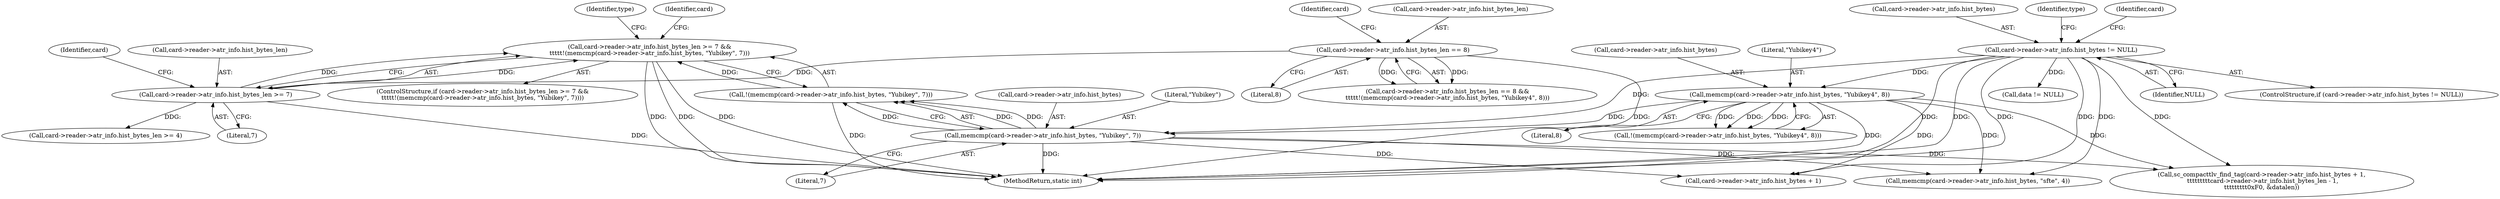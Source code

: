 digraph "0_OpenSC_8fe377e93b4b56060e5bbfb6f3142ceaeca744fa_15@API" {
"1000209" [label="(Call,card->reader->atr_info.hist_bytes_len >= 7 &&\n\t\t\t\t\t!(memcmp(card->reader->atr_info.hist_bytes, \"Yubikey\", 7)))"];
"1000210" [label="(Call,card->reader->atr_info.hist_bytes_len >= 7)"];
"1000183" [label="(Call,card->reader->atr_info.hist_bytes_len == 8)"];
"1000219" [label="(Call,!(memcmp(card->reader->atr_info.hist_bytes, \"Yubikey\", 7)))"];
"1000220" [label="(Call,memcmp(card->reader->atr_info.hist_bytes, \"Yubikey\", 7))"];
"1000171" [label="(Call,card->reader->atr_info.hist_bytes != NULL)"];
"1000193" [label="(Call,memcmp(card->reader->atr_info.hist_bytes, \"Yubikey4\", 8))"];
"1000187" [label="(Identifier,card)"];
"1000210" [label="(Call,card->reader->atr_info.hist_bytes_len >= 7)"];
"1000219" [label="(Call,!(memcmp(card->reader->atr_info.hist_bytes, \"Yubikey\", 7)))"];
"1000221" [label="(Call,card->reader->atr_info.hist_bytes)"];
"1000211" [label="(Call,card->reader->atr_info.hist_bytes_len)"];
"1000208" [label="(ControlStructure,if (card->reader->atr_info.hist_bytes_len >= 7 &&\n\t\t\t\t\t!(memcmp(card->reader->atr_info.hist_bytes, \"Yubikey\", 7))))"];
"1000220" [label="(Call,memcmp(card->reader->atr_info.hist_bytes, \"Yubikey\", 7))"];
"1000237" [label="(Call,card->reader->atr_info.hist_bytes_len >= 4)"];
"1000218" [label="(Literal,7)"];
"1000202" [label="(Literal,8)"];
"1000228" [label="(Literal,\"Yubikey\")"];
"1000171" [label="(Call,card->reader->atr_info.hist_bytes != NULL)"];
"1000289" [label="(Call,sc_compacttlv_find_tag(card->reader->atr_info.hist_bytes + 1,\n \t\t\t\t\t\t\t\t\tcard->reader->atr_info.hist_bytes_len - 1,\n\t\t\t\t\t\t\t\t\t0xF0, &datalen))"];
"1000179" [label="(Identifier,NULL)"];
"1000172" [label="(Call,card->reader->atr_info.hist_bytes)"];
"1000229" [label="(Literal,7)"];
"1000356" [label="(Identifier,type)"];
"1000241" [label="(Identifier,card)"];
"1000232" [label="(Identifier,type)"];
"1000290" [label="(Call,card->reader->atr_info.hist_bytes + 1)"];
"1000192" [label="(Call,!(memcmp(card->reader->atr_info.hist_bytes, \"Yubikey4\", 8)))"];
"1000201" [label="(Literal,\"Yubikey4\")"];
"1000182" [label="(Call,card->reader->atr_info.hist_bytes_len == 8 &&\n\t\t\t\t\t!(memcmp(card->reader->atr_info.hist_bytes, \"Yubikey4\", 8)))"];
"1000183" [label="(Call,card->reader->atr_info.hist_bytes_len == 8)"];
"1000194" [label="(Call,card->reader->atr_info.hist_bytes)"];
"1000184" [label="(Call,card->reader->atr_info.hist_bytes_len)"];
"1000170" [label="(ControlStructure,if (card->reader->atr_info.hist_bytes != NULL))"];
"1000209" [label="(Call,card->reader->atr_info.hist_bytes_len >= 7 &&\n\t\t\t\t\t!(memcmp(card->reader->atr_info.hist_bytes, \"Yubikey\", 7)))"];
"1000224" [label="(Identifier,card)"];
"1000526" [label="(MethodReturn,static int)"];
"1000247" [label="(Call,memcmp(card->reader->atr_info.hist_bytes, \"sfte\", 4))"];
"1000191" [label="(Literal,8)"];
"1000312" [label="(Call,data != NULL)"];
"1000197" [label="(Identifier,card)"];
"1000193" [label="(Call,memcmp(card->reader->atr_info.hist_bytes, \"Yubikey4\", 8))"];
"1000209" -> "1000208"  [label="AST: "];
"1000209" -> "1000210"  [label="CFG: "];
"1000209" -> "1000219"  [label="CFG: "];
"1000210" -> "1000209"  [label="AST: "];
"1000219" -> "1000209"  [label="AST: "];
"1000232" -> "1000209"  [label="CFG: "];
"1000241" -> "1000209"  [label="CFG: "];
"1000209" -> "1000526"  [label="DDG: "];
"1000209" -> "1000526"  [label="DDG: "];
"1000209" -> "1000526"  [label="DDG: "];
"1000210" -> "1000209"  [label="DDG: "];
"1000210" -> "1000209"  [label="DDG: "];
"1000219" -> "1000209"  [label="DDG: "];
"1000210" -> "1000218"  [label="CFG: "];
"1000211" -> "1000210"  [label="AST: "];
"1000218" -> "1000210"  [label="AST: "];
"1000224" -> "1000210"  [label="CFG: "];
"1000210" -> "1000526"  [label="DDG: "];
"1000183" -> "1000210"  [label="DDG: "];
"1000210" -> "1000237"  [label="DDG: "];
"1000183" -> "1000182"  [label="AST: "];
"1000183" -> "1000191"  [label="CFG: "];
"1000184" -> "1000183"  [label="AST: "];
"1000191" -> "1000183"  [label="AST: "];
"1000197" -> "1000183"  [label="CFG: "];
"1000182" -> "1000183"  [label="CFG: "];
"1000183" -> "1000526"  [label="DDG: "];
"1000183" -> "1000182"  [label="DDG: "];
"1000183" -> "1000182"  [label="DDG: "];
"1000219" -> "1000220"  [label="CFG: "];
"1000220" -> "1000219"  [label="AST: "];
"1000219" -> "1000526"  [label="DDG: "];
"1000220" -> "1000219"  [label="DDG: "];
"1000220" -> "1000219"  [label="DDG: "];
"1000220" -> "1000219"  [label="DDG: "];
"1000220" -> "1000229"  [label="CFG: "];
"1000221" -> "1000220"  [label="AST: "];
"1000228" -> "1000220"  [label="AST: "];
"1000229" -> "1000220"  [label="AST: "];
"1000220" -> "1000526"  [label="DDG: "];
"1000171" -> "1000220"  [label="DDG: "];
"1000193" -> "1000220"  [label="DDG: "];
"1000220" -> "1000247"  [label="DDG: "];
"1000220" -> "1000289"  [label="DDG: "];
"1000220" -> "1000290"  [label="DDG: "];
"1000171" -> "1000170"  [label="AST: "];
"1000171" -> "1000179"  [label="CFG: "];
"1000172" -> "1000171"  [label="AST: "];
"1000179" -> "1000171"  [label="AST: "];
"1000187" -> "1000171"  [label="CFG: "];
"1000356" -> "1000171"  [label="CFG: "];
"1000171" -> "1000526"  [label="DDG: "];
"1000171" -> "1000526"  [label="DDG: "];
"1000171" -> "1000526"  [label="DDG: "];
"1000171" -> "1000193"  [label="DDG: "];
"1000171" -> "1000247"  [label="DDG: "];
"1000171" -> "1000289"  [label="DDG: "];
"1000171" -> "1000290"  [label="DDG: "];
"1000171" -> "1000312"  [label="DDG: "];
"1000193" -> "1000192"  [label="AST: "];
"1000193" -> "1000202"  [label="CFG: "];
"1000194" -> "1000193"  [label="AST: "];
"1000201" -> "1000193"  [label="AST: "];
"1000202" -> "1000193"  [label="AST: "];
"1000192" -> "1000193"  [label="CFG: "];
"1000193" -> "1000526"  [label="DDG: "];
"1000193" -> "1000192"  [label="DDG: "];
"1000193" -> "1000192"  [label="DDG: "];
"1000193" -> "1000192"  [label="DDG: "];
"1000193" -> "1000247"  [label="DDG: "];
"1000193" -> "1000289"  [label="DDG: "];
"1000193" -> "1000290"  [label="DDG: "];
}
